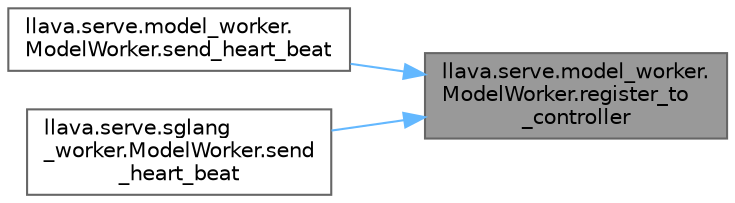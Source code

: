 digraph "llava.serve.model_worker.ModelWorker.register_to_controller"
{
 // LATEX_PDF_SIZE
  bgcolor="transparent";
  edge [fontname=Helvetica,fontsize=10,labelfontname=Helvetica,labelfontsize=10];
  node [fontname=Helvetica,fontsize=10,shape=box,height=0.2,width=0.4];
  rankdir="RL";
  Node1 [id="Node000001",label="llava.serve.model_worker.\lModelWorker.register_to\l_controller",height=0.2,width=0.4,color="gray40", fillcolor="grey60", style="filled", fontcolor="black",tooltip=" "];
  Node1 -> Node2 [id="edge1_Node000001_Node000002",dir="back",color="steelblue1",style="solid",tooltip=" "];
  Node2 [id="Node000002",label="llava.serve.model_worker.\lModelWorker.send_heart_beat",height=0.2,width=0.4,color="grey40", fillcolor="white", style="filled",URL="$classllava_1_1serve_1_1model__worker_1_1_model_worker.html#ad5a095555d4c9bb8d5f4db7db559e69e",tooltip=" "];
  Node1 -> Node3 [id="edge2_Node000001_Node000003",dir="back",color="steelblue1",style="solid",tooltip=" "];
  Node3 [id="Node000003",label="llava.serve.sglang\l_worker.ModelWorker.send\l_heart_beat",height=0.2,width=0.4,color="grey40", fillcolor="white", style="filled",URL="$classllava_1_1serve_1_1sglang__worker_1_1_model_worker.html#a6915ed825ca90fb2ceea9fbe041dcc95",tooltip=" "];
}
